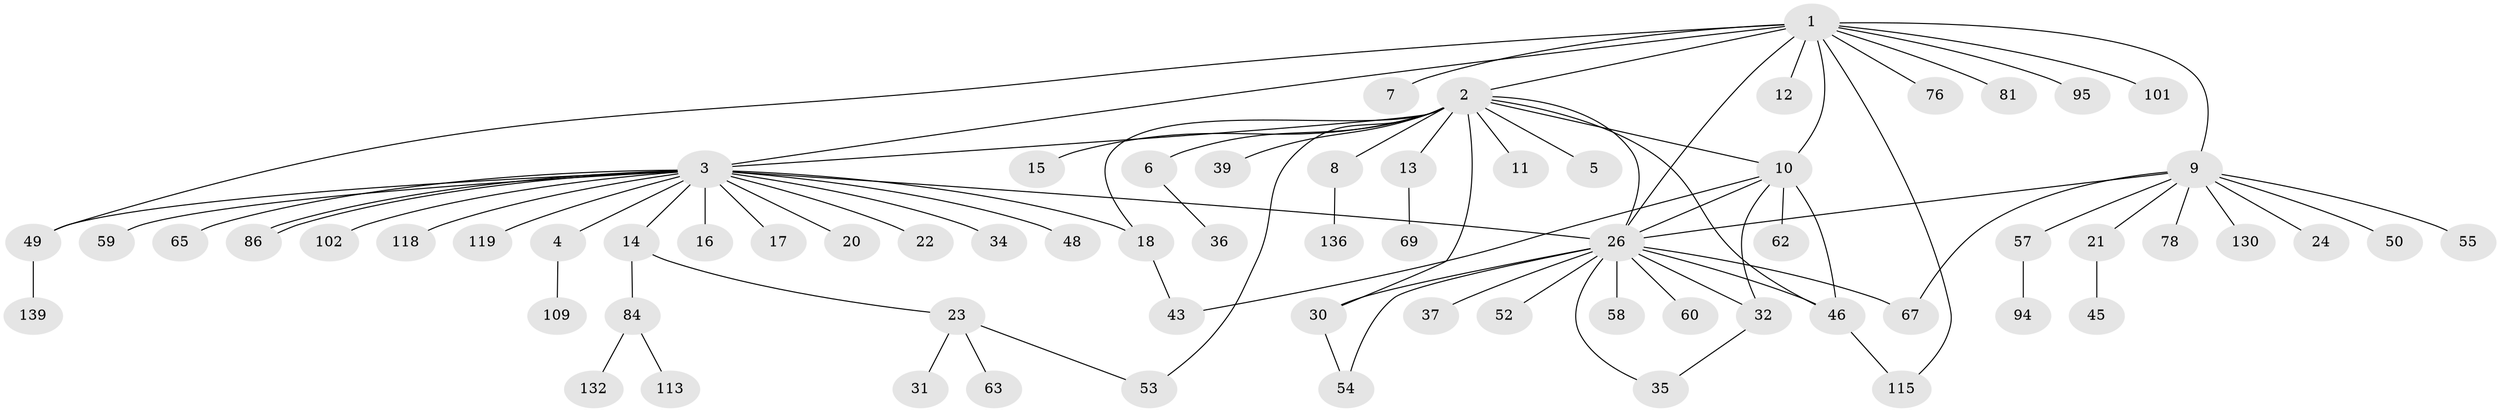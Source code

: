 // original degree distribution, {14: 0.014388489208633094, 28: 0.007194244604316547, 21: 0.007194244604316547, 2: 0.2589928057553957, 1: 0.5539568345323741, 10: 0.007194244604316547, 7: 0.007194244604316547, 3: 0.06474820143884892, 4: 0.04316546762589928, 5: 0.02158273381294964, 9: 0.007194244604316547, 6: 0.007194244604316547}
// Generated by graph-tools (version 1.1) at 2025/14/03/09/25 04:14:32]
// undirected, 69 vertices, 87 edges
graph export_dot {
graph [start="1"]
  node [color=gray90,style=filled];
  1;
  2 [super="+70+19+72+68+91+97+123+127+131+111+120+79+66+71+41+61"];
  3;
  4;
  5;
  6;
  7;
  8;
  9;
  10;
  11 [super="+25"];
  12 [super="+112"];
  13;
  14;
  15;
  16 [super="+85+105+28"];
  17;
  18 [super="+27"];
  20 [super="+33"];
  21;
  22;
  23 [super="+96"];
  24 [super="+135"];
  26 [super="+40+29+87+106+125+126+133+114+38+42+44"];
  30;
  31;
  32;
  34;
  35;
  36;
  37 [super="+51"];
  39;
  43 [super="+77+128"];
  45;
  46 [super="+82+93+47"];
  48 [super="+80"];
  49;
  50 [super="+122+108"];
  52;
  53;
  54;
  55;
  57;
  58 [super="+107"];
  59 [super="+64"];
  60;
  62;
  63;
  65;
  67;
  69;
  76;
  78;
  81;
  84 [super="+88"];
  86 [super="+100+103"];
  94;
  95;
  101;
  102;
  109;
  113;
  115;
  118;
  119;
  130;
  132;
  136;
  139;
  1 -- 2 [weight=2];
  1 -- 3;
  1 -- 7;
  1 -- 9;
  1 -- 10;
  1 -- 12;
  1 -- 26;
  1 -- 49;
  1 -- 76;
  1 -- 81;
  1 -- 95;
  1 -- 101;
  1 -- 115;
  2 -- 3 [weight=2];
  2 -- 5 [weight=2];
  2 -- 6;
  2 -- 8;
  2 -- 10;
  2 -- 11;
  2 -- 13;
  2 -- 15;
  2 -- 18;
  2 -- 30;
  2 -- 39;
  2 -- 26;
  2 -- 53;
  2 -- 46;
  3 -- 4;
  3 -- 14;
  3 -- 16;
  3 -- 17;
  3 -- 20;
  3 -- 22;
  3 -- 34;
  3 -- 48;
  3 -- 49;
  3 -- 59;
  3 -- 65;
  3 -- 86;
  3 -- 86;
  3 -- 102;
  3 -- 118;
  3 -- 119;
  3 -- 18;
  3 -- 26;
  4 -- 109;
  6 -- 36;
  8 -- 136;
  9 -- 21;
  9 -- 24;
  9 -- 50;
  9 -- 55;
  9 -- 57;
  9 -- 67;
  9 -- 78;
  9 -- 130;
  9 -- 26;
  10 -- 32;
  10 -- 43;
  10 -- 46;
  10 -- 62;
  10 -- 26;
  13 -- 69;
  14 -- 23;
  14 -- 84;
  18 -- 43;
  21 -- 45;
  23 -- 31;
  23 -- 53;
  23 -- 63;
  26 -- 32;
  26 -- 37;
  26 -- 54;
  26 -- 35;
  26 -- 67;
  26 -- 58;
  26 -- 46;
  26 -- 52 [weight=2];
  26 -- 30;
  26 -- 60;
  30 -- 54;
  32 -- 35;
  46 -- 115;
  49 -- 139;
  57 -- 94;
  84 -- 113;
  84 -- 132;
}

